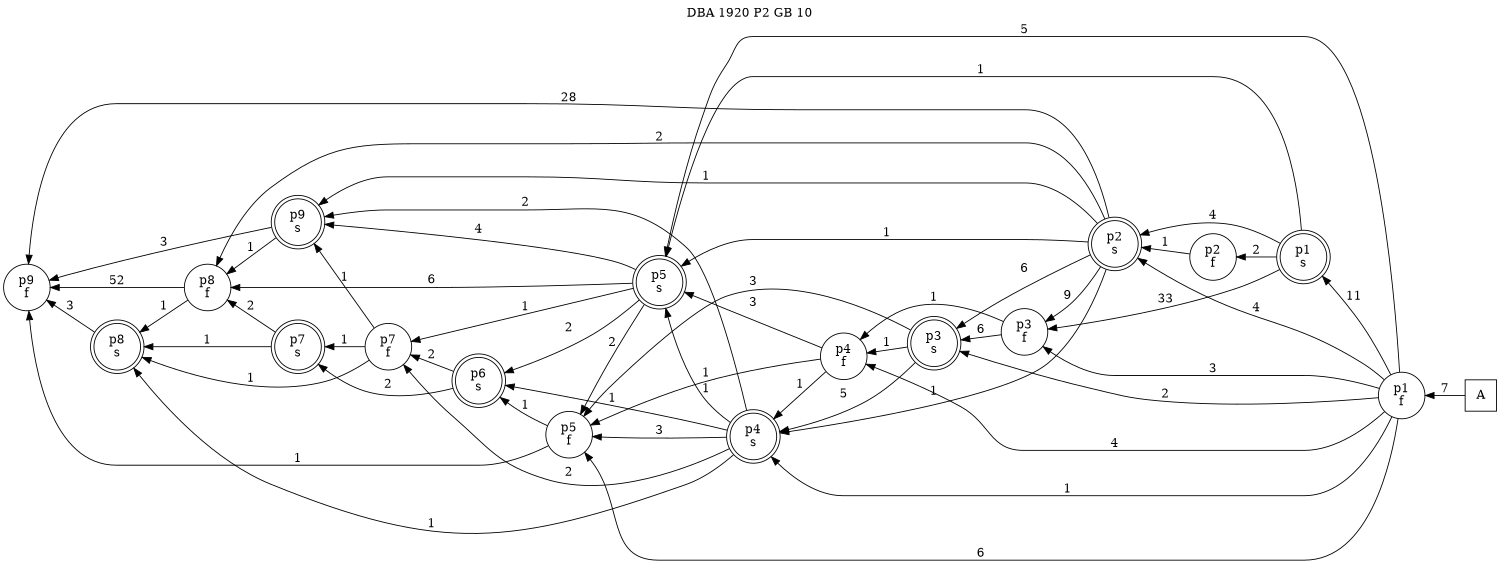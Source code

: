 digraph DBA_1920_P2_GB_10_GOOD {
labelloc="tl"
label= " DBA 1920 P2 GB 10 "
rankdir="RL";
graph [ size=" 10 , 10 !"]

"A" [shape="square" label="A"]
"p1_f" [shape="circle" label="p1
f"]
"p1_s" [shape="doublecircle" label="p1
s"]
"p2_f" [shape="circle" label="p2
f"]
"p2_s" [shape="doublecircle" label="p2
s"]
"p3_f" [shape="circle" label="p3
f"]
"p3_s" [shape="doublecircle" label="p3
s"]
"p4_f" [shape="circle" label="p4
f"]
"p4_s" [shape="doublecircle" label="p4
s"]
"p5_f" [shape="circle" label="p5
f"]
"p5_s" [shape="doublecircle" label="p5
s"]
"p6_s" [shape="doublecircle" label="p6
s"]
"p7_s" [shape="doublecircle" label="p7
s"]
"p8_f" [shape="circle" label="p8
f"]
"p7_f" [shape="circle" label="p7
f"]
"p9_s" [shape="doublecircle" label="p9
s"]
"p9_f" [shape="circle" label="p9
f"]
"p8_s" [shape="doublecircle" label="p8
s"]
"A" -> "p1_f" [ label=7]
"p1_f" -> "p1_s" [ label=11]
"p1_f" -> "p2_s" [ label=4]
"p1_f" -> "p3_f" [ label=3]
"p1_f" -> "p3_s" [ label=2]
"p1_f" -> "p4_f" [ label=4]
"p1_f" -> "p4_s" [ label=1]
"p1_f" -> "p5_f" [ label=6]
"p1_f" -> "p5_s" [ label=5]
"p1_s" -> "p2_f" [ label=2]
"p1_s" -> "p2_s" [ label=4]
"p1_s" -> "p3_f" [ label=33]
"p1_s" -> "p5_s" [ label=1]
"p2_f" -> "p2_s" [ label=1]
"p2_s" -> "p3_f" [ label=9]
"p2_s" -> "p3_s" [ label=6]
"p2_s" -> "p4_s" [ label=1]
"p2_s" -> "p5_s" [ label=1]
"p2_s" -> "p8_f" [ label=2]
"p2_s" -> "p9_s" [ label=1]
"p2_s" -> "p9_f" [ label=28]
"p3_f" -> "p3_s" [ label=6]
"p3_f" -> "p4_f" [ label=1]
"p3_s" -> "p4_f" [ label=1]
"p3_s" -> "p4_s" [ label=5]
"p3_s" -> "p5_f" [ label=3]
"p4_f" -> "p4_s" [ label=1]
"p4_f" -> "p5_f" [ label=1]
"p4_f" -> "p5_s" [ label=3]
"p4_s" -> "p5_f" [ label=3]
"p4_s" -> "p5_s" [ label=1]
"p4_s" -> "p6_s" [ label=1]
"p4_s" -> "p7_f" [ label=2]
"p4_s" -> "p9_s" [ label=2]
"p4_s" -> "p8_s" [ label=1]
"p5_f" -> "p6_s" [ label=1]
"p5_f" -> "p9_f" [ label=1]
"p5_s" -> "p5_f" [ label=2]
"p5_s" -> "p6_s" [ label=2]
"p5_s" -> "p8_f" [ label=6]
"p5_s" -> "p7_f" [ label=1]
"p5_s" -> "p9_s" [ label=4]
"p6_s" -> "p7_s" [ label=2]
"p6_s" -> "p7_f" [ label=2]
"p7_s" -> "p8_f" [ label=2]
"p7_s" -> "p8_s" [ label=1]
"p8_f" -> "p9_f" [ label=52]
"p8_f" -> "p8_s" [ label=1]
"p7_f" -> "p7_s" [ label=1]
"p7_f" -> "p9_s" [ label=1]
"p7_f" -> "p8_s" [ label=1]
"p9_s" -> "p8_f" [ label=1]
"p9_s" -> "p9_f" [ label=3]
"p8_s" -> "p9_f" [ label=3]
}
